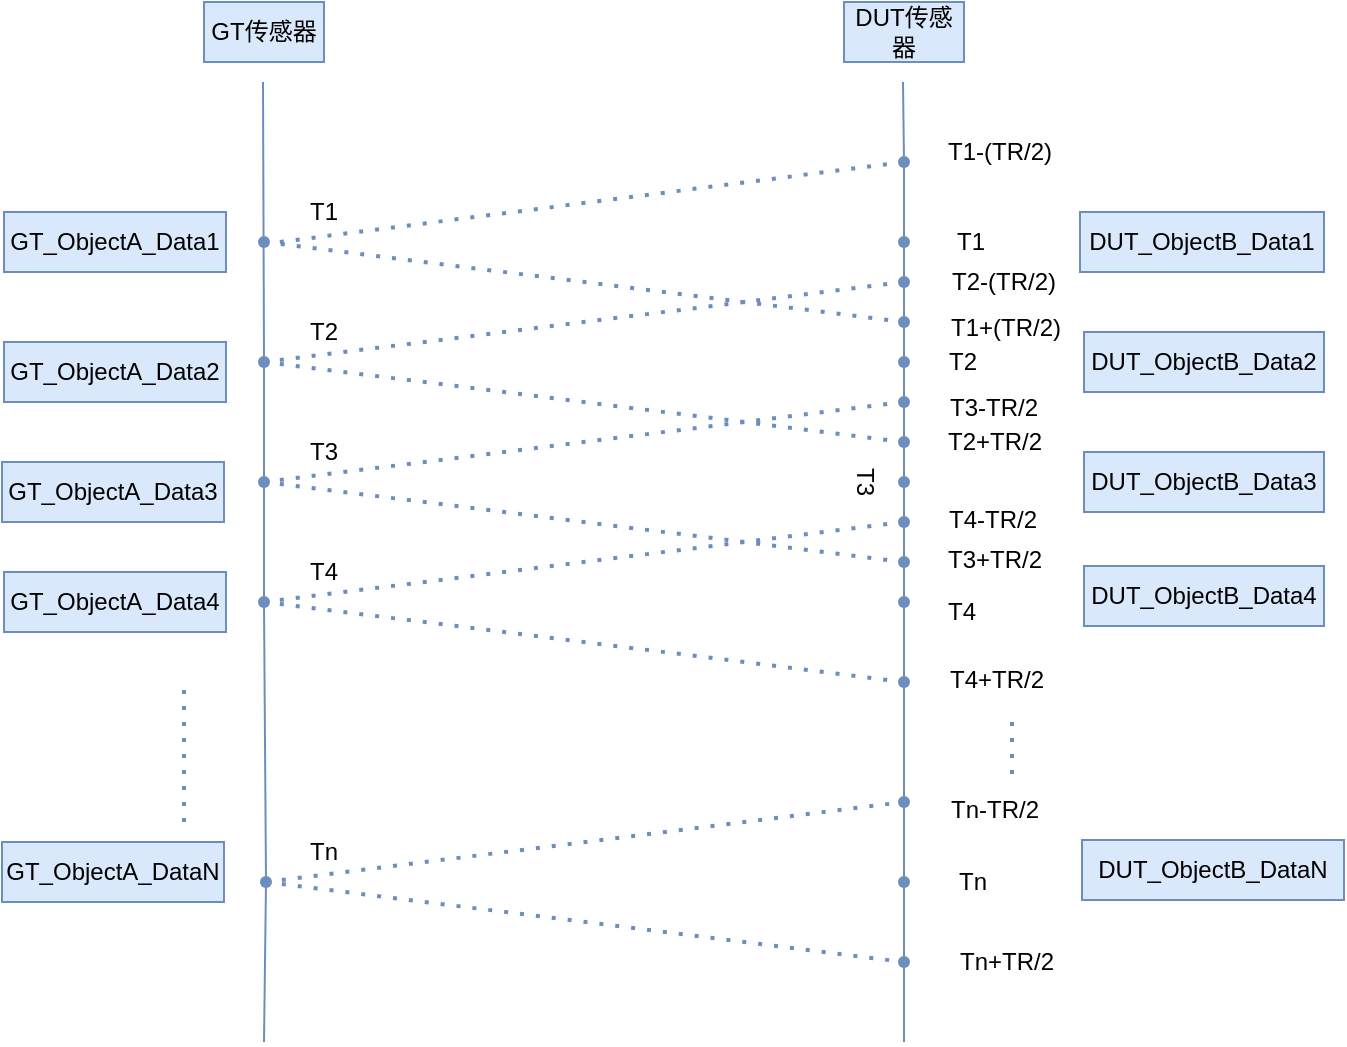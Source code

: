 <mxfile version="20.4.2" type="github">
  <diagram id="k69M-XWzYrVCh9u7o3sv" name="第 1 页">
    <mxGraphModel dx="865" dy="479" grid="1" gridSize="10" guides="1" tooltips="1" connect="1" arrows="1" fold="1" page="1" pageScale="1" pageWidth="827" pageHeight="1169" math="0" shadow="0">
      <root>
        <mxCell id="0" />
        <mxCell id="1" parent="0" />
        <mxCell id="XfMQFFYkRkuYlppGZoMT-2" value="" style="endArrow=none;html=1;rounded=0;startArrow=none;fillColor=#dae8fc;strokeColor=#6c8ebf;" parent="1" source="XfMQFFYkRkuYlppGZoMT-25" edge="1">
          <mxGeometry width="50" height="50" relative="1" as="geometry">
            <mxPoint x="239.5" y="801" as="sourcePoint" />
            <mxPoint x="239.5" y="201" as="targetPoint" />
          </mxGeometry>
        </mxCell>
        <mxCell id="XfMQFFYkRkuYlppGZoMT-3" value="" style="endArrow=none;html=1;rounded=0;startArrow=none;fillColor=#dae8fc;strokeColor=#6c8ebf;" parent="1" source="XfMQFFYkRkuYlppGZoMT-13" edge="1">
          <mxGeometry width="50" height="50" relative="1" as="geometry">
            <mxPoint x="559.5" y="801" as="sourcePoint" />
            <mxPoint x="559.5" y="201" as="targetPoint" />
          </mxGeometry>
        </mxCell>
        <mxCell id="XfMQFFYkRkuYlppGZoMT-4" value="GT传感器" style="text;html=1;strokeColor=#6c8ebf;fillColor=#dae8fc;align=center;verticalAlign=middle;whiteSpace=wrap;rounded=0;" parent="1" vertex="1">
          <mxGeometry x="210" y="161" width="60" height="30" as="geometry" />
        </mxCell>
        <mxCell id="XfMQFFYkRkuYlppGZoMT-5" value="DUT传感器" style="text;html=1;strokeColor=#6c8ebf;fillColor=#dae8fc;align=center;verticalAlign=middle;whiteSpace=wrap;rounded=0;" parent="1" vertex="1">
          <mxGeometry x="530" y="161" width="60" height="30" as="geometry" />
        </mxCell>
        <mxCell id="XfMQFFYkRkuYlppGZoMT-7" value="" style="shape=waypoint;sketch=0;fillStyle=solid;size=6;pointerEvents=1;points=[];fillColor=#dae8fc;resizable=0;rotatable=0;perimeter=centerPerimeter;snapToPoint=1;strokeColor=#6c8ebf;" parent="1" vertex="1">
          <mxGeometry x="220" y="261" width="40" height="40" as="geometry" />
        </mxCell>
        <mxCell id="XfMQFFYkRkuYlppGZoMT-8" value="GT_ObjectA_Data1" style="text;html=1;strokeColor=#6c8ebf;fillColor=#dae8fc;align=center;verticalAlign=middle;whiteSpace=wrap;rounded=0;" parent="1" vertex="1">
          <mxGeometry x="110" y="266" width="111" height="30" as="geometry" />
        </mxCell>
        <mxCell id="XfMQFFYkRkuYlppGZoMT-9" value="" style="shape=waypoint;sketch=0;fillStyle=solid;size=6;pointerEvents=1;points=[];fillColor=#dae8fc;resizable=0;rotatable=0;perimeter=centerPerimeter;snapToPoint=1;strokeColor=#6c8ebf;" parent="1" vertex="1">
          <mxGeometry x="540" y="261" width="40" height="40" as="geometry" />
        </mxCell>
        <mxCell id="XfMQFFYkRkuYlppGZoMT-10" value="" style="endArrow=none;html=1;rounded=0;startArrow=none;fillColor=#dae8fc;strokeColor=#6c8ebf;" parent="1" source="XfMQFFYkRkuYlppGZoMT-11" target="XfMQFFYkRkuYlppGZoMT-9" edge="1">
          <mxGeometry width="50" height="50" relative="1" as="geometry">
            <mxPoint x="559.5" y="801" as="sourcePoint" />
            <mxPoint x="559.5" y="201" as="targetPoint" />
          </mxGeometry>
        </mxCell>
        <mxCell id="XfMQFFYkRkuYlppGZoMT-11" value="" style="shape=waypoint;sketch=0;fillStyle=solid;size=6;pointerEvents=1;points=[];fillColor=#dae8fc;resizable=0;rotatable=0;perimeter=centerPerimeter;snapToPoint=1;strokeColor=#6c8ebf;" parent="1" vertex="1">
          <mxGeometry x="540" y="301" width="40" height="40" as="geometry" />
        </mxCell>
        <mxCell id="XfMQFFYkRkuYlppGZoMT-12" value="" style="endArrow=none;html=1;rounded=0;startArrow=none;fillColor=#dae8fc;strokeColor=#6c8ebf;" parent="1" source="XfMQFFYkRkuYlppGZoMT-31" target="XfMQFFYkRkuYlppGZoMT-11" edge="1">
          <mxGeometry width="50" height="50" relative="1" as="geometry">
            <mxPoint x="559.5" y="801" as="sourcePoint" />
            <mxPoint x="560" y="281" as="targetPoint" />
          </mxGeometry>
        </mxCell>
        <mxCell id="XfMQFFYkRkuYlppGZoMT-13" value="" style="shape=waypoint;sketch=0;fillStyle=solid;size=6;pointerEvents=1;points=[];fillColor=#dae8fc;resizable=0;rotatable=0;perimeter=centerPerimeter;snapToPoint=1;strokeColor=#6c8ebf;" parent="1" vertex="1">
          <mxGeometry x="540" y="221" width="40" height="40" as="geometry" />
        </mxCell>
        <mxCell id="XfMQFFYkRkuYlppGZoMT-14" value="" style="endArrow=none;html=1;rounded=0;startArrow=none;fillColor=#dae8fc;strokeColor=#6c8ebf;" parent="1" source="XfMQFFYkRkuYlppGZoMT-9" target="XfMQFFYkRkuYlppGZoMT-13" edge="1">
          <mxGeometry width="50" height="50" relative="1" as="geometry">
            <mxPoint x="560" y="281" as="sourcePoint" />
            <mxPoint x="559.5" y="201" as="targetPoint" />
          </mxGeometry>
        </mxCell>
        <mxCell id="XfMQFFYkRkuYlppGZoMT-17" value="T1" style="text;html=1;align=center;verticalAlign=middle;whiteSpace=wrap;rounded=0;" parent="1" vertex="1">
          <mxGeometry x="560" y="266" width="67" height="30" as="geometry" />
        </mxCell>
        <mxCell id="XfMQFFYkRkuYlppGZoMT-18" value="T1+(TR/2)" style="text;html=1;align=center;verticalAlign=middle;whiteSpace=wrap;rounded=0;" parent="1" vertex="1">
          <mxGeometry x="562" y="311" width="98" height="25" as="geometry" />
        </mxCell>
        <mxCell id="XfMQFFYkRkuYlppGZoMT-19" value="T1-(TR/2)" style="text;html=1;align=center;verticalAlign=middle;whiteSpace=wrap;rounded=0;" parent="1" vertex="1">
          <mxGeometry x="568" y="221" width="80" height="30" as="geometry" />
        </mxCell>
        <mxCell id="XfMQFFYkRkuYlppGZoMT-21" value="" style="endArrow=none;dashed=1;html=1;dashPattern=1 3;strokeWidth=2;rounded=0;entryX=0.525;entryY=0.575;entryDx=0;entryDy=0;entryPerimeter=0;exitX=0.5;exitY=0.425;exitDx=0;exitDy=0;exitPerimeter=0;fillColor=#dae8fc;strokeColor=#6c8ebf;" parent="1" source="XfMQFFYkRkuYlppGZoMT-11" target="XfMQFFYkRkuYlppGZoMT-7" edge="1">
          <mxGeometry width="50" height="50" relative="1" as="geometry">
            <mxPoint x="230" y="361" as="sourcePoint" />
            <mxPoint x="280" y="311" as="targetPoint" />
          </mxGeometry>
        </mxCell>
        <mxCell id="XfMQFFYkRkuYlppGZoMT-24" value="" style="endArrow=none;dashed=1;html=1;dashPattern=1 3;strokeWidth=2;rounded=0;fillColor=#dae8fc;strokeColor=#6c8ebf;" parent="1" edge="1">
          <mxGeometry width="50" height="50" relative="1" as="geometry">
            <mxPoint x="240" y="282" as="sourcePoint" />
            <mxPoint x="560" y="241" as="targetPoint" />
          </mxGeometry>
        </mxCell>
        <mxCell id="XfMQFFYkRkuYlppGZoMT-25" value="" style="shape=waypoint;sketch=0;fillStyle=solid;size=6;pointerEvents=1;points=[];fillColor=#dae8fc;resizable=0;rotatable=0;perimeter=centerPerimeter;snapToPoint=1;strokeColor=#6c8ebf;" parent="1" vertex="1">
          <mxGeometry x="220" y="321" width="40" height="40" as="geometry" />
        </mxCell>
        <mxCell id="XfMQFFYkRkuYlppGZoMT-26" value="" style="endArrow=none;html=1;rounded=0;startArrow=none;fillColor=#dae8fc;strokeColor=#6c8ebf;" parent="1" source="XfMQFFYkRkuYlppGZoMT-47" target="XfMQFFYkRkuYlppGZoMT-25" edge="1">
          <mxGeometry width="50" height="50" relative="1" as="geometry">
            <mxPoint x="239.5" y="801" as="sourcePoint" />
            <mxPoint x="239.5" y="201" as="targetPoint" />
          </mxGeometry>
        </mxCell>
        <mxCell id="XfMQFFYkRkuYlppGZoMT-28" value="" style="shape=waypoint;sketch=0;fillStyle=solid;size=6;pointerEvents=1;points=[];fillColor=#dae8fc;resizable=0;rotatable=0;perimeter=centerPerimeter;snapToPoint=1;strokeColor=#6c8ebf;" parent="1" vertex="1">
          <mxGeometry x="540" y="361" width="40" height="40" as="geometry" />
        </mxCell>
        <mxCell id="XfMQFFYkRkuYlppGZoMT-29" value="" style="endArrow=none;html=1;rounded=0;startArrow=none;fillColor=#dae8fc;strokeColor=#6c8ebf;" parent="1" source="XfMQFFYkRkuYlppGZoMT-48" target="XfMQFFYkRkuYlppGZoMT-28" edge="1">
          <mxGeometry width="50" height="50" relative="1" as="geometry">
            <mxPoint x="559.5" y="801" as="sourcePoint" />
            <mxPoint x="560" y="321" as="targetPoint" />
          </mxGeometry>
        </mxCell>
        <mxCell id="XfMQFFYkRkuYlppGZoMT-30" value="" style="shape=waypoint;sketch=0;fillStyle=solid;size=6;pointerEvents=1;points=[];fillColor=#dae8fc;resizable=0;rotatable=0;perimeter=centerPerimeter;snapToPoint=1;strokeColor=#6c8ebf;" parent="1" vertex="1">
          <mxGeometry x="540" y="281" width="40" height="40" as="geometry" />
        </mxCell>
        <mxCell id="XfMQFFYkRkuYlppGZoMT-31" value="" style="shape=waypoint;sketch=0;fillStyle=solid;size=6;pointerEvents=1;points=[];fillColor=#dae8fc;resizable=0;rotatable=0;perimeter=centerPerimeter;snapToPoint=1;strokeColor=#6c8ebf;" parent="1" vertex="1">
          <mxGeometry x="540" y="321" width="40" height="40" as="geometry" />
        </mxCell>
        <mxCell id="XfMQFFYkRkuYlppGZoMT-32" value="" style="endArrow=none;html=1;rounded=0;startArrow=none;fillColor=#dae8fc;strokeColor=#6c8ebf;" parent="1" source="XfMQFFYkRkuYlppGZoMT-50" target="XfMQFFYkRkuYlppGZoMT-31" edge="1">
          <mxGeometry width="50" height="50" relative="1" as="geometry">
            <mxPoint x="560" y="381" as="sourcePoint" />
            <mxPoint x="560" y="321" as="targetPoint" />
          </mxGeometry>
        </mxCell>
        <mxCell id="XfMQFFYkRkuYlppGZoMT-33" value="" style="endArrow=none;dashed=1;html=1;dashPattern=1 3;strokeWidth=2;rounded=0;exitX=0.575;exitY=0.575;exitDx=0;exitDy=0;exitPerimeter=0;fillColor=#dae8fc;strokeColor=#6c8ebf;" parent="1" source="XfMQFFYkRkuYlppGZoMT-25" target="XfMQFFYkRkuYlppGZoMT-30" edge="1">
          <mxGeometry width="50" height="50" relative="1" as="geometry">
            <mxPoint x="230" y="361" as="sourcePoint" />
            <mxPoint x="280" y="311" as="targetPoint" />
          </mxGeometry>
        </mxCell>
        <mxCell id="XfMQFFYkRkuYlppGZoMT-34" value="" style="endArrow=none;dashed=1;html=1;dashPattern=1 3;strokeWidth=2;rounded=0;entryX=0.4;entryY=0.55;entryDx=0;entryDy=0;entryPerimeter=0;fillColor=#dae8fc;strokeColor=#6c8ebf;" parent="1" source="XfMQFFYkRkuYlppGZoMT-25" target="XfMQFFYkRkuYlppGZoMT-28" edge="1">
          <mxGeometry width="50" height="50" relative="1" as="geometry">
            <mxPoint x="230" y="361" as="sourcePoint" />
            <mxPoint x="280" y="311" as="targetPoint" />
          </mxGeometry>
        </mxCell>
        <mxCell id="XfMQFFYkRkuYlppGZoMT-35" value="T2" style="text;html=1;align=center;verticalAlign=middle;whiteSpace=wrap;rounded=0;" parent="1" vertex="1">
          <mxGeometry x="560" y="326" width="59" height="30" as="geometry" />
        </mxCell>
        <mxCell id="XfMQFFYkRkuYlppGZoMT-36" value="T2+TR/2" style="text;html=1;align=center;verticalAlign=middle;whiteSpace=wrap;rounded=0;" parent="1" vertex="1">
          <mxGeometry x="561" y="366" width="89" height="30" as="geometry" />
        </mxCell>
        <mxCell id="XfMQFFYkRkuYlppGZoMT-38" value="T1" style="text;html=1;align=center;verticalAlign=middle;whiteSpace=wrap;rounded=0;" parent="1" vertex="1">
          <mxGeometry x="240" y="251" width="60" height="30" as="geometry" />
        </mxCell>
        <mxCell id="XfMQFFYkRkuYlppGZoMT-39" value="T2" style="text;html=1;align=center;verticalAlign=middle;whiteSpace=wrap;rounded=0;" parent="1" vertex="1">
          <mxGeometry x="240" y="311" width="60" height="30" as="geometry" />
        </mxCell>
        <mxCell id="XfMQFFYkRkuYlppGZoMT-51" value="" style="shape=waypoint;sketch=0;fillStyle=solid;size=6;pointerEvents=1;points=[];fillColor=#dae8fc;resizable=0;rotatable=0;perimeter=centerPerimeter;snapToPoint=1;strokeColor=#6c8ebf;" parent="1" vertex="1">
          <mxGeometry x="220" y="381" width="40" height="40" as="geometry" />
        </mxCell>
        <mxCell id="XfMQFFYkRkuYlppGZoMT-50" value="" style="shape=waypoint;sketch=0;fillStyle=solid;size=6;pointerEvents=1;points=[];fillColor=#dae8fc;resizable=0;rotatable=0;perimeter=centerPerimeter;snapToPoint=1;strokeColor=#6c8ebf;" parent="1" vertex="1">
          <mxGeometry x="540" y="341" width="40" height="40" as="geometry" />
        </mxCell>
        <mxCell id="XfMQFFYkRkuYlppGZoMT-53" value="" style="endArrow=none;html=1;rounded=0;startArrow=none;fillColor=#dae8fc;strokeColor=#6c8ebf;" parent="1" source="XfMQFFYkRkuYlppGZoMT-28" target="XfMQFFYkRkuYlppGZoMT-50" edge="1">
          <mxGeometry width="50" height="50" relative="1" as="geometry">
            <mxPoint x="560" y="381" as="sourcePoint" />
            <mxPoint x="560" y="341" as="targetPoint" />
          </mxGeometry>
        </mxCell>
        <mxCell id="XfMQFFYkRkuYlppGZoMT-49" value="" style="shape=waypoint;sketch=0;fillStyle=solid;size=6;pointerEvents=1;points=[];fillColor=#dae8fc;resizable=0;rotatable=0;perimeter=centerPerimeter;snapToPoint=1;strokeColor=#6c8ebf;" parent="1" vertex="1">
          <mxGeometry x="540" y="421" width="40" height="40" as="geometry" />
        </mxCell>
        <mxCell id="XfMQFFYkRkuYlppGZoMT-54" value="" style="endArrow=none;html=1;rounded=0;startArrow=none;fillColor=#dae8fc;strokeColor=#6c8ebf;" parent="1" source="XfMQFFYkRkuYlppGZoMT-44" target="XfMQFFYkRkuYlppGZoMT-49" edge="1">
          <mxGeometry width="50" height="50" relative="1" as="geometry">
            <mxPoint x="559.5" y="801" as="sourcePoint" />
            <mxPoint x="560" y="381" as="targetPoint" />
          </mxGeometry>
        </mxCell>
        <mxCell id="XfMQFFYkRkuYlppGZoMT-55" value="" style="endArrow=none;dashed=1;html=1;dashPattern=1 3;strokeWidth=2;rounded=0;entryX=0.45;entryY=0.675;entryDx=0;entryDy=0;entryPerimeter=0;fillColor=#dae8fc;strokeColor=#6c8ebf;" parent="1" source="XfMQFFYkRkuYlppGZoMT-51" target="XfMQFFYkRkuYlppGZoMT-50" edge="1">
          <mxGeometry width="50" height="50" relative="1" as="geometry">
            <mxPoint x="230" y="471" as="sourcePoint" />
            <mxPoint x="280" y="421" as="targetPoint" />
          </mxGeometry>
        </mxCell>
        <mxCell id="XfMQFFYkRkuYlppGZoMT-56" value="" style="endArrow=none;dashed=1;html=1;dashPattern=1 3;strokeWidth=2;rounded=0;fillColor=#dae8fc;strokeColor=#6c8ebf;" parent="1" source="XfMQFFYkRkuYlppGZoMT-51" target="XfMQFFYkRkuYlppGZoMT-49" edge="1">
          <mxGeometry width="50" height="50" relative="1" as="geometry">
            <mxPoint x="230" y="471" as="sourcePoint" />
            <mxPoint x="280" y="421" as="targetPoint" />
          </mxGeometry>
        </mxCell>
        <mxCell id="XfMQFFYkRkuYlppGZoMT-48" value="" style="shape=waypoint;sketch=0;fillStyle=solid;size=6;pointerEvents=1;points=[];fillColor=#dae8fc;resizable=0;rotatable=0;perimeter=centerPerimeter;snapToPoint=1;strokeColor=#6c8ebf;" parent="1" vertex="1">
          <mxGeometry x="540" y="381" width="40" height="40" as="geometry" />
        </mxCell>
        <mxCell id="XfMQFFYkRkuYlppGZoMT-57" value="" style="endArrow=none;html=1;rounded=0;startArrow=none;fillColor=#dae8fc;strokeColor=#6c8ebf;" parent="1" source="XfMQFFYkRkuYlppGZoMT-45" target="XfMQFFYkRkuYlppGZoMT-48" edge="1">
          <mxGeometry width="50" height="50" relative="1" as="geometry">
            <mxPoint x="560" y="441" as="sourcePoint" />
            <mxPoint x="560" y="381" as="targetPoint" />
          </mxGeometry>
        </mxCell>
        <mxCell id="XfMQFFYkRkuYlppGZoMT-59" value="T3" style="text;html=1;align=center;verticalAlign=middle;whiteSpace=wrap;rounded=0;rotation=90;" parent="1" vertex="1">
          <mxGeometry x="511" y="384.75" width="59" height="32.5" as="geometry" />
        </mxCell>
        <mxCell id="XfMQFFYkRkuYlppGZoMT-60" value="T3-TR/2" style="text;html=1;align=center;verticalAlign=middle;whiteSpace=wrap;rounded=0;" parent="1" vertex="1">
          <mxGeometry x="560" y="346" width="90" height="35" as="geometry" />
        </mxCell>
        <mxCell id="XfMQFFYkRkuYlppGZoMT-61" value="T3+TR/2" style="text;html=1;align=center;verticalAlign=middle;whiteSpace=wrap;rounded=0;" parent="1" vertex="1">
          <mxGeometry x="561" y="430" width="89" height="20" as="geometry" />
        </mxCell>
        <mxCell id="XfMQFFYkRkuYlppGZoMT-62" value="T3" style="text;html=1;align=center;verticalAlign=middle;whiteSpace=wrap;rounded=0;" parent="1" vertex="1">
          <mxGeometry x="240" y="371" width="60" height="30" as="geometry" />
        </mxCell>
        <mxCell id="XfMQFFYkRkuYlppGZoMT-47" value="" style="shape=waypoint;sketch=0;fillStyle=solid;size=6;pointerEvents=1;points=[];fillColor=#dae8fc;resizable=0;rotatable=0;perimeter=centerPerimeter;snapToPoint=1;strokeColor=#6c8ebf;" parent="1" vertex="1">
          <mxGeometry x="220" y="441" width="40" height="40" as="geometry" />
        </mxCell>
        <mxCell id="XfMQFFYkRkuYlppGZoMT-63" value="" style="endArrow=none;html=1;rounded=0;startArrow=none;fillColor=#dae8fc;strokeColor=#6c8ebf;" parent="1" source="XfMQFFYkRkuYlppGZoMT-77" target="XfMQFFYkRkuYlppGZoMT-47" edge="1">
          <mxGeometry width="50" height="50" relative="1" as="geometry">
            <mxPoint x="239.5" y="801" as="sourcePoint" />
            <mxPoint x="240" y="341" as="targetPoint" />
          </mxGeometry>
        </mxCell>
        <mxCell id="XfMQFFYkRkuYlppGZoMT-46" value="" style="shape=waypoint;sketch=0;fillStyle=solid;size=6;pointerEvents=1;points=[];fillColor=#dae8fc;resizable=0;rotatable=0;perimeter=centerPerimeter;snapToPoint=1;strokeColor=#6c8ebf;" parent="1" vertex="1">
          <mxGeometry x="540" y="481" width="40" height="40" as="geometry" />
        </mxCell>
        <mxCell id="XfMQFFYkRkuYlppGZoMT-64" value="" style="endArrow=none;html=1;rounded=0;startArrow=none;fillColor=#dae8fc;strokeColor=#6c8ebf;" parent="1" source="XfMQFFYkRkuYlppGZoMT-79" target="XfMQFFYkRkuYlppGZoMT-46" edge="1">
          <mxGeometry width="50" height="50" relative="1" as="geometry">
            <mxPoint x="559.5" y="801" as="sourcePoint" />
            <mxPoint x="560" y="441" as="targetPoint" />
          </mxGeometry>
        </mxCell>
        <mxCell id="XfMQFFYkRkuYlppGZoMT-45" value="" style="shape=waypoint;sketch=0;fillStyle=solid;size=6;pointerEvents=1;points=[];fillColor=#dae8fc;resizable=0;rotatable=0;perimeter=centerPerimeter;snapToPoint=1;strokeColor=#6c8ebf;" parent="1" vertex="1">
          <mxGeometry x="540" y="401" width="40" height="40" as="geometry" />
        </mxCell>
        <mxCell id="XfMQFFYkRkuYlppGZoMT-65" value="" style="endArrow=none;html=1;rounded=0;startArrow=none;fillColor=#dae8fc;strokeColor=#6c8ebf;" parent="1" source="XfMQFFYkRkuYlppGZoMT-49" target="XfMQFFYkRkuYlppGZoMT-45" edge="1">
          <mxGeometry width="50" height="50" relative="1" as="geometry">
            <mxPoint x="560" y="441" as="sourcePoint" />
            <mxPoint x="560" y="401" as="targetPoint" />
          </mxGeometry>
        </mxCell>
        <mxCell id="XfMQFFYkRkuYlppGZoMT-67" value="" style="endArrow=none;dashed=1;html=1;dashPattern=1 3;strokeWidth=2;rounded=0;fillColor=#dae8fc;strokeColor=#6c8ebf;" parent="1" target="XfMQFFYkRkuYlppGZoMT-45" edge="1">
          <mxGeometry width="50" height="50" relative="1" as="geometry">
            <mxPoint x="240" y="461" as="sourcePoint" />
            <mxPoint x="280" y="421" as="targetPoint" />
          </mxGeometry>
        </mxCell>
        <mxCell id="XfMQFFYkRkuYlppGZoMT-68" value="" style="endArrow=none;dashed=1;html=1;dashPattern=1 3;strokeWidth=2;rounded=0;fillColor=#dae8fc;strokeColor=#6c8ebf;" parent="1" source="XfMQFFYkRkuYlppGZoMT-47" target="XfMQFFYkRkuYlppGZoMT-46" edge="1">
          <mxGeometry width="50" height="50" relative="1" as="geometry">
            <mxPoint x="230" y="471" as="sourcePoint" />
            <mxPoint x="280" y="421" as="targetPoint" />
          </mxGeometry>
        </mxCell>
        <mxCell id="XfMQFFYkRkuYlppGZoMT-44" value="" style="shape=waypoint;sketch=0;fillStyle=solid;size=6;pointerEvents=1;points=[];fillColor=#dae8fc;resizable=0;rotatable=0;perimeter=centerPerimeter;snapToPoint=1;strokeColor=#6c8ebf;" parent="1" vertex="1">
          <mxGeometry x="540" y="441" width="40" height="40" as="geometry" />
        </mxCell>
        <mxCell id="XfMQFFYkRkuYlppGZoMT-69" value="" style="endArrow=none;html=1;rounded=0;startArrow=none;fillColor=#dae8fc;strokeColor=#6c8ebf;" parent="1" source="XfMQFFYkRkuYlppGZoMT-46" target="XfMQFFYkRkuYlppGZoMT-44" edge="1">
          <mxGeometry width="50" height="50" relative="1" as="geometry">
            <mxPoint x="560" y="501" as="sourcePoint" />
            <mxPoint x="560" y="441" as="targetPoint" />
          </mxGeometry>
        </mxCell>
        <mxCell id="XfMQFFYkRkuYlppGZoMT-71" value="T4" style="text;html=1;align=center;verticalAlign=middle;whiteSpace=wrap;rounded=0;" parent="1" vertex="1">
          <mxGeometry x="240" y="431" width="60" height="30" as="geometry" />
        </mxCell>
        <mxCell id="XfMQFFYkRkuYlppGZoMT-73" value="T4+TR/2" style="text;html=1;align=center;verticalAlign=middle;whiteSpace=wrap;rounded=0;" parent="1" vertex="1">
          <mxGeometry x="561.5" y="490" width="88.5" height="20" as="geometry" />
        </mxCell>
        <mxCell id="XfMQFFYkRkuYlppGZoMT-74" value="T4-TR/2" style="text;html=1;align=center;verticalAlign=middle;whiteSpace=wrap;rounded=0;" parent="1" vertex="1">
          <mxGeometry x="559" y="420" width="91" as="geometry" />
        </mxCell>
        <mxCell id="XfMQFFYkRkuYlppGZoMT-77" value="" style="shape=waypoint;sketch=0;fillStyle=solid;size=6;pointerEvents=1;points=[];fillColor=#dae8fc;resizable=0;rotatable=0;perimeter=centerPerimeter;snapToPoint=1;strokeColor=#6c8ebf;" parent="1" vertex="1">
          <mxGeometry x="221" y="581" width="40" height="40" as="geometry" />
        </mxCell>
        <mxCell id="XfMQFFYkRkuYlppGZoMT-78" value="" style="endArrow=none;html=1;rounded=0;fillColor=#dae8fc;strokeColor=#6c8ebf;" parent="1" target="XfMQFFYkRkuYlppGZoMT-77" edge="1">
          <mxGeometry width="50" height="50" relative="1" as="geometry">
            <mxPoint x="240" y="681" as="sourcePoint" />
            <mxPoint x="240" y="461" as="targetPoint" />
          </mxGeometry>
        </mxCell>
        <mxCell id="XfMQFFYkRkuYlppGZoMT-81" value="" style="shape=waypoint;sketch=0;fillStyle=solid;size=6;pointerEvents=1;points=[];fillColor=#dae8fc;resizable=0;rotatable=0;perimeter=centerPerimeter;snapToPoint=1;strokeColor=#6c8ebf;" parent="1" vertex="1">
          <mxGeometry x="540" y="621" width="40" height="40" as="geometry" />
        </mxCell>
        <mxCell id="XfMQFFYkRkuYlppGZoMT-82" value="" style="endArrow=none;html=1;rounded=0;fillColor=#dae8fc;strokeColor=#6c8ebf;" parent="1" target="XfMQFFYkRkuYlppGZoMT-81" edge="1">
          <mxGeometry width="50" height="50" relative="1" as="geometry">
            <mxPoint x="560" y="681" as="sourcePoint" />
            <mxPoint x="560" y="501" as="targetPoint" />
          </mxGeometry>
        </mxCell>
        <mxCell id="XfMQFFYkRkuYlppGZoMT-80" value="" style="shape=waypoint;sketch=0;fillStyle=solid;size=6;pointerEvents=1;points=[];fillColor=#dae8fc;resizable=0;rotatable=0;perimeter=centerPerimeter;snapToPoint=1;strokeColor=#6c8ebf;" parent="1" vertex="1">
          <mxGeometry x="540" y="581" width="40" height="40" as="geometry" />
        </mxCell>
        <mxCell id="XfMQFFYkRkuYlppGZoMT-83" value="" style="endArrow=none;html=1;rounded=0;startArrow=none;fillColor=#dae8fc;strokeColor=#6c8ebf;" parent="1" source="XfMQFFYkRkuYlppGZoMT-81" target="XfMQFFYkRkuYlppGZoMT-80" edge="1">
          <mxGeometry width="50" height="50" relative="1" as="geometry">
            <mxPoint x="560" y="641" as="sourcePoint" />
            <mxPoint x="560" y="501" as="targetPoint" />
          </mxGeometry>
        </mxCell>
        <mxCell id="XfMQFFYkRkuYlppGZoMT-79" value="" style="shape=waypoint;sketch=0;fillStyle=solid;size=6;pointerEvents=1;points=[];fillColor=#dae8fc;resizable=0;rotatable=0;perimeter=centerPerimeter;snapToPoint=1;strokeColor=#6c8ebf;" parent="1" vertex="1">
          <mxGeometry x="540" y="541" width="40" height="40" as="geometry" />
        </mxCell>
        <mxCell id="XfMQFFYkRkuYlppGZoMT-84" value="" style="endArrow=none;html=1;rounded=0;startArrow=none;fillColor=#dae8fc;strokeColor=#6c8ebf;" parent="1" source="XfMQFFYkRkuYlppGZoMT-80" target="XfMQFFYkRkuYlppGZoMT-79" edge="1">
          <mxGeometry width="50" height="50" relative="1" as="geometry">
            <mxPoint x="560" y="601" as="sourcePoint" />
            <mxPoint x="560" y="501" as="targetPoint" />
          </mxGeometry>
        </mxCell>
        <mxCell id="XfMQFFYkRkuYlppGZoMT-86" value="" style="endArrow=none;dashed=1;html=1;dashPattern=1 3;strokeWidth=2;rounded=0;fillColor=#dae8fc;strokeColor=#6c8ebf;" parent="1" source="XfMQFFYkRkuYlppGZoMT-77" target="XfMQFFYkRkuYlppGZoMT-79" edge="1">
          <mxGeometry width="50" height="50" relative="1" as="geometry">
            <mxPoint x="390" y="711" as="sourcePoint" />
            <mxPoint x="440" y="661" as="targetPoint" />
          </mxGeometry>
        </mxCell>
        <mxCell id="XfMQFFYkRkuYlppGZoMT-87" value="" style="endArrow=none;dashed=1;html=1;dashPattern=1 3;strokeWidth=2;rounded=0;fillColor=#dae8fc;strokeColor=#6c8ebf;" parent="1" source="XfMQFFYkRkuYlppGZoMT-77" target="XfMQFFYkRkuYlppGZoMT-81" edge="1">
          <mxGeometry width="50" height="50" relative="1" as="geometry">
            <mxPoint x="390" y="711" as="sourcePoint" />
            <mxPoint x="440" y="661" as="targetPoint" />
          </mxGeometry>
        </mxCell>
        <mxCell id="XfMQFFYkRkuYlppGZoMT-88" value="Tn" style="text;html=1;align=center;verticalAlign=middle;whiteSpace=wrap;rounded=0;" parent="1" vertex="1">
          <mxGeometry x="240" y="571" width="60" height="30" as="geometry" />
        </mxCell>
        <mxCell id="XfMQFFYkRkuYlppGZoMT-89" value="Tn" style="text;html=1;align=center;verticalAlign=middle;whiteSpace=wrap;rounded=0;" parent="1" vertex="1">
          <mxGeometry x="570" y="586" width="48.5" height="30" as="geometry" />
        </mxCell>
        <mxCell id="XfMQFFYkRkuYlppGZoMT-90" value="Tn-TR/2" style="text;html=1;align=center;verticalAlign=middle;whiteSpace=wrap;rounded=0;" parent="1" vertex="1">
          <mxGeometry x="564.5" y="550" width="80.5" height="30" as="geometry" />
        </mxCell>
        <mxCell id="XfMQFFYkRkuYlppGZoMT-91" value="Tn+TR/2" style="text;html=1;align=center;verticalAlign=middle;whiteSpace=wrap;rounded=0;" parent="1" vertex="1">
          <mxGeometry x="561.5" y="626" width="98.5" height="30" as="geometry" />
        </mxCell>
        <mxCell id="XfMQFFYkRkuYlppGZoMT-92" value="" style="endArrow=none;dashed=1;html=1;dashPattern=1 3;strokeWidth=2;rounded=0;fillColor=#dae8fc;strokeColor=#6c8ebf;" parent="1" edge="1">
          <mxGeometry width="50" height="50" relative="1" as="geometry">
            <mxPoint x="200" y="571" as="sourcePoint" />
            <mxPoint x="200" y="501" as="targetPoint" />
          </mxGeometry>
        </mxCell>
        <mxCell id="XfMQFFYkRkuYlppGZoMT-93" value="" style="endArrow=none;dashed=1;html=1;dashPattern=1 3;strokeWidth=2;rounded=0;fillColor=#dae8fc;strokeColor=#6c8ebf;" parent="1" edge="1">
          <mxGeometry width="50" height="50" relative="1" as="geometry">
            <mxPoint x="614" y="521" as="sourcePoint" />
            <mxPoint x="614" y="551" as="targetPoint" />
          </mxGeometry>
        </mxCell>
        <mxCell id="79OYs0Td0KyYbs-ohMuk-1" value="GT_ObjectA_Data2" style="text;html=1;strokeColor=#6c8ebf;fillColor=#dae8fc;align=center;verticalAlign=middle;whiteSpace=wrap;rounded=0;" vertex="1" parent="1">
          <mxGeometry x="110" y="331" width="111" height="30" as="geometry" />
        </mxCell>
        <mxCell id="79OYs0Td0KyYbs-ohMuk-2" value="GT_ObjectA_Data3" style="text;html=1;strokeColor=#6c8ebf;fillColor=#dae8fc;align=center;verticalAlign=middle;whiteSpace=wrap;rounded=0;" vertex="1" parent="1">
          <mxGeometry x="109" y="391" width="111" height="30" as="geometry" />
        </mxCell>
        <mxCell id="79OYs0Td0KyYbs-ohMuk-3" value="GT_ObjectA_Data4" style="text;html=1;strokeColor=#6c8ebf;fillColor=#dae8fc;align=center;verticalAlign=middle;whiteSpace=wrap;rounded=0;" vertex="1" parent="1">
          <mxGeometry x="110" y="446" width="111" height="30" as="geometry" />
        </mxCell>
        <mxCell id="79OYs0Td0KyYbs-ohMuk-4" value="T2-(TR/2)" style="text;html=1;align=center;verticalAlign=middle;whiteSpace=wrap;rounded=0;" vertex="1" parent="1">
          <mxGeometry x="570" y="286" width="80" height="30" as="geometry" />
        </mxCell>
        <mxCell id="79OYs0Td0KyYbs-ohMuk-7" value="GT_ObjectA_DataN" style="text;html=1;strokeColor=#6c8ebf;fillColor=#dae8fc;align=center;verticalAlign=middle;whiteSpace=wrap;rounded=0;" vertex="1" parent="1">
          <mxGeometry x="109" y="581" width="111" height="30" as="geometry" />
        </mxCell>
        <mxCell id="79OYs0Td0KyYbs-ohMuk-8" value="DUT_ObjectB_Data1" style="text;html=1;strokeColor=#6c8ebf;fillColor=#dae8fc;align=center;verticalAlign=middle;whiteSpace=wrap;rounded=0;" vertex="1" parent="1">
          <mxGeometry x="648" y="266" width="122" height="30" as="geometry" />
        </mxCell>
        <mxCell id="79OYs0Td0KyYbs-ohMuk-9" value="DUT_ObjectB_Data2" style="text;html=1;strokeColor=#6c8ebf;fillColor=#dae8fc;align=center;verticalAlign=middle;whiteSpace=wrap;rounded=0;" vertex="1" parent="1">
          <mxGeometry x="650" y="326" width="120" height="30" as="geometry" />
        </mxCell>
        <mxCell id="79OYs0Td0KyYbs-ohMuk-10" value="DUT_ObjectB_Data3" style="text;html=1;strokeColor=#6c8ebf;fillColor=#dae8fc;align=center;verticalAlign=middle;whiteSpace=wrap;rounded=0;" vertex="1" parent="1">
          <mxGeometry x="650" y="386" width="120" height="30" as="geometry" />
        </mxCell>
        <mxCell id="79OYs0Td0KyYbs-ohMuk-11" value="DUT_ObjectB_Data4" style="text;html=1;strokeColor=#6c8ebf;fillColor=#dae8fc;align=center;verticalAlign=middle;whiteSpace=wrap;rounded=0;" vertex="1" parent="1">
          <mxGeometry x="650" y="443" width="120" height="30" as="geometry" />
        </mxCell>
        <mxCell id="79OYs0Td0KyYbs-ohMuk-12" value="DUT_ObjectB_DataN" style="text;html=1;strokeColor=#6c8ebf;fillColor=#dae8fc;align=center;verticalAlign=middle;whiteSpace=wrap;rounded=0;" vertex="1" parent="1">
          <mxGeometry x="649" y="580" width="131" height="30" as="geometry" />
        </mxCell>
        <mxCell id="79OYs0Td0KyYbs-ohMuk-15" value="T4" style="text;html=1;align=center;verticalAlign=middle;whiteSpace=wrap;rounded=0;" vertex="1" parent="1">
          <mxGeometry x="568" y="459" width="42" height="14" as="geometry" />
        </mxCell>
      </root>
    </mxGraphModel>
  </diagram>
</mxfile>
